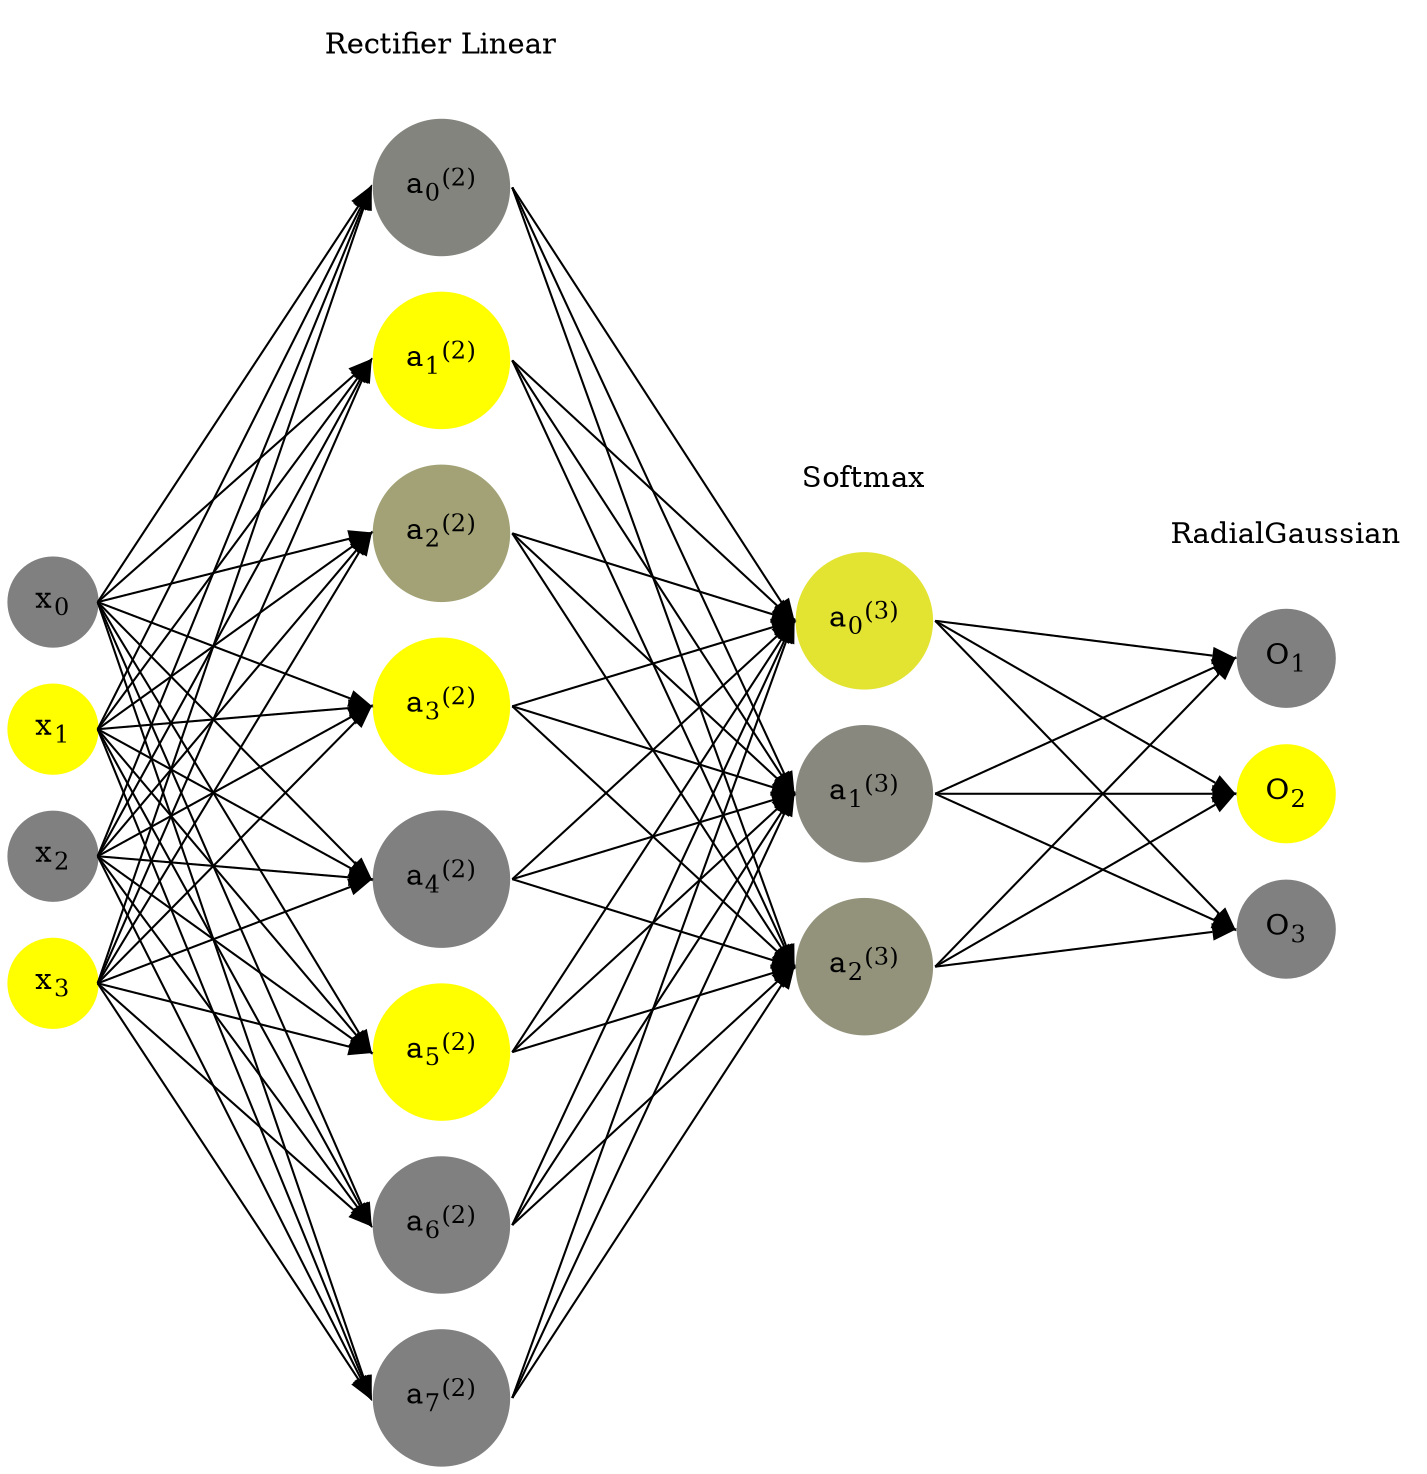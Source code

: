 digraph G {
	rankdir = LR;
	splines=false;
	edge[style=invis];
	ranksep= 1.4;
	{
	node [shape=circle, color="0.1667, 0.0, 0.5", style=filled, fillcolor="0.1667, 0.0, 0.5"];
	x0 [label=<x<sub>0</sub>>];
	}
	{
	node [shape=circle, color="0.1667, 1.0, 1.0", style=filled, fillcolor="0.1667, 1.0, 1.0"];
	x1 [label=<x<sub>1</sub>>];
	}
	{
	node [shape=circle, color="0.1667, 0.0, 0.5", style=filled, fillcolor="0.1667, 0.0, 0.5"];
	x2 [label=<x<sub>2</sub>>];
	}
	{
	node [shape=circle, color="0.1667, 1.0, 1.0", style=filled, fillcolor="0.1667, 1.0, 1.0"];
	x3 [label=<x<sub>3</sub>>];
	}
	{
	node [shape=circle, color="0.1667, 0.036338, 0.518169", style=filled, fillcolor="0.1667, 0.036338, 0.518169"];
	a02 [label=<a<sub>0</sub><sup>(2)</sup>>];
	}
	{
	node [shape=circle, color="0.1667, 3.395863, 2.197931", style=filled, fillcolor="0.1667, 3.395863, 2.197931"];
	a12 [label=<a<sub>1</sub><sup>(2)</sup>>];
	}
	{
	node [shape=circle, color="0.1667, 0.267206, 0.633603", style=filled, fillcolor="0.1667, 0.267206, 0.633603"];
	a22 [label=<a<sub>2</sub><sup>(2)</sup>>];
	}
	{
	node [shape=circle, color="0.1667, 3.072041, 2.036020", style=filled, fillcolor="0.1667, 3.072041, 2.036020"];
	a32 [label=<a<sub>3</sub><sup>(2)</sup>>];
	}
	{
	node [shape=circle, color="0.1667, 0.000911, 0.500456", style=filled, fillcolor="0.1667, 0.000911, 0.500456"];
	a42 [label=<a<sub>4</sub><sup>(2)</sup>>];
	}
	{
	node [shape=circle, color="0.1667, 1.152369, 1.076184", style=filled, fillcolor="0.1667, 1.152369, 1.076184"];
	a52 [label=<a<sub>5</sub><sup>(2)</sup>>];
	}
	{
	node [shape=circle, color="0.1667, 0.000000, 0.500000", style=filled, fillcolor="0.1667, 0.000000, 0.500000"];
	a62 [label=<a<sub>6</sub><sup>(2)</sup>>];
	}
	{
	node [shape=circle, color="0.1667, 0.000000, 0.500000", style=filled, fillcolor="0.1667, 0.000000, 0.500000"];
	a72 [label=<a<sub>7</sub><sup>(2)</sup>>];
	}
	{
	node [shape=circle, color="0.1667, 0.780004, 0.890002", style=filled, fillcolor="0.1667, 0.780004, 0.890002"];
	a03 [label=<a<sub>0</sub><sup>(3)</sup>>];
	}
	{
	node [shape=circle, color="0.1667, 0.066719, 0.533360", style=filled, fillcolor="0.1667, 0.066719, 0.533360"];
	a13 [label=<a<sub>1</sub><sup>(3)</sup>>];
	}
	{
	node [shape=circle, color="0.1667, 0.153276, 0.576638", style=filled, fillcolor="0.1667, 0.153276, 0.576638"];
	a23 [label=<a<sub>2</sub><sup>(3)</sup>>];
	}
	{
	node [shape=circle, color="0.1667, 0.0, 0.5", style=filled, fillcolor="0.1667, 0.0, 0.5"];
	O1 [label=<O<sub>1</sub>>];
	}
	{
	node [shape=circle, color="0.1667, 1.0, 1.0", style=filled, fillcolor="0.1667, 1.0, 1.0"];
	O2 [label=<O<sub>2</sub>>];
	}
	{
	node [shape=circle, color="0.1667, 0.0, 0.5", style=filled, fillcolor="0.1667, 0.0, 0.5"];
	O3 [label=<O<sub>3</sub>>];
	}
	{
	rank=same;
	x0->x1->x2->x3;
	}
	{
	rank=same;
	a02->a12->a22->a32->a42->a52->a62->a72;
	}
	{
	rank=same;
	a03->a13->a23;
	}
	{
	rank=same;
	O1->O2->O3;
	}
	l1 [shape=plaintext,label="Rectifier Linear"];
	l1->a02;
	{rank=same; l1;a02};
	l2 [shape=plaintext,label="Softmax"];
	l2->a03;
	{rank=same; l2;a03};
	l3 [shape=plaintext,label="RadialGaussian"];
	l3->O1;
	{rank=same; l3;O1};
edge[style=solid, tailport=e, headport=w];
	{x0;x1;x2;x3} -> {a02;a12;a22;a32;a42;a52;a62;a72};
	{a02;a12;a22;a32;a42;a52;a62;a72} -> {a03;a13;a23};
	{a03;a13;a23} -> {O1,O2,O3};
}